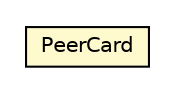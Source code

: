 #!/usr/local/bin/dot
#
# Class diagram 
# Generated by UMLGraph version R5_6-24-gf6e263 (http://www.umlgraph.org/)
#

digraph G {
	edge [fontname="Helvetica",fontsize=10,labelfontname="Helvetica",labelfontsize=10];
	node [fontname="Helvetica",fontsize=10,shape=plaintext];
	nodesep=0.25;
	ranksep=0.5;
	// org.universAAL.middleware.interfaces.PeerCard
	c291569 [label=<<table title="org.universAAL.middleware.interfaces.PeerCard" border="0" cellborder="1" cellspacing="0" cellpadding="2" port="p" bgcolor="lemonChiffon" href="./PeerCard.html">
		<tr><td><table border="0" cellspacing="0" cellpadding="1">
<tr><td align="center" balign="center"> PeerCard </td></tr>
		</table></td></tr>
		</table>>, URL="./PeerCard.html", fontname="Helvetica", fontcolor="black", fontsize=10.0];
}

